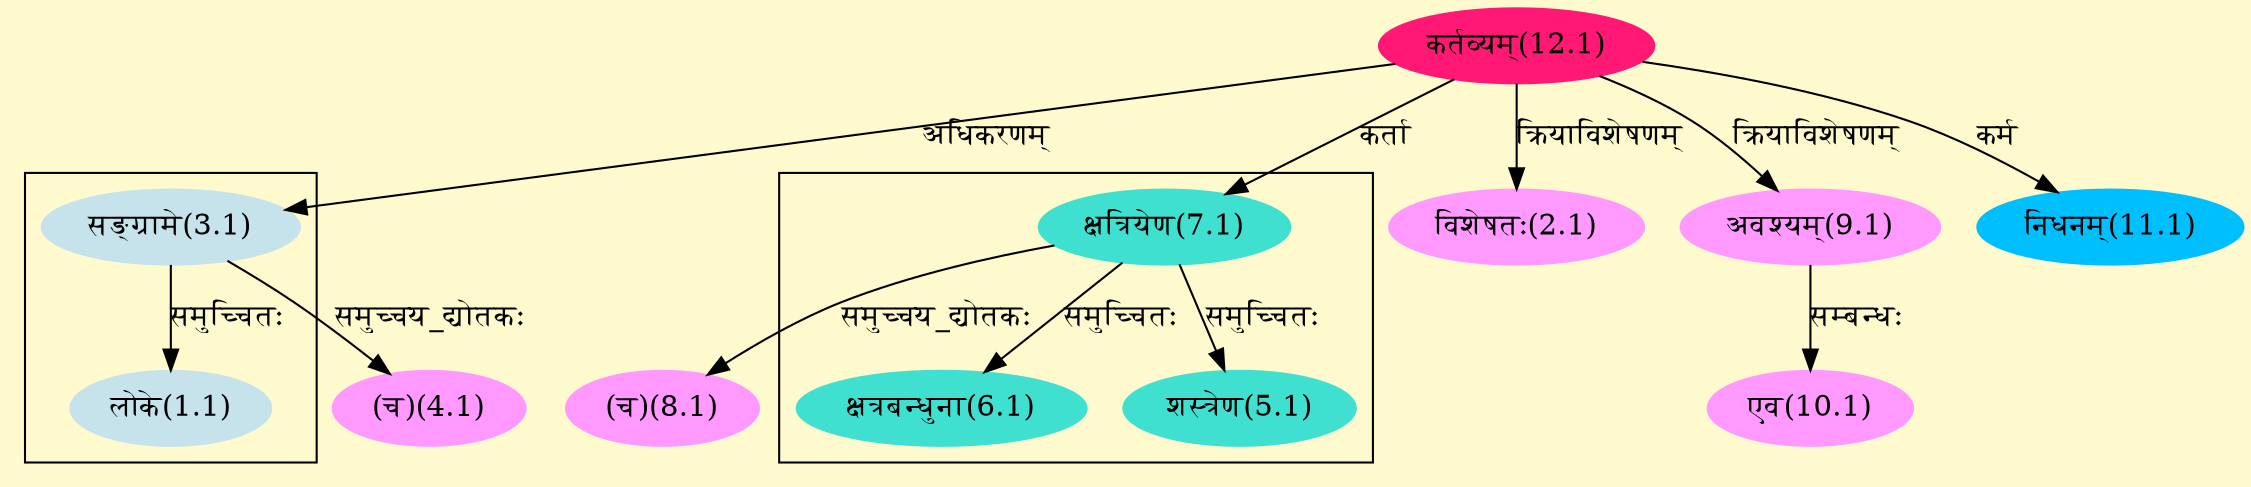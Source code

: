 digraph G{
rankdir=BT;
 compound=true;
 bgcolor="lemonchiffon1";

subgraph cluster_1{
Node1_1 [style=filled, color="#C6E2EB" label = "लोके(1.1)"]
Node3_1 [style=filled, color="#C6E2EB" label = "सङ्ग्रामे(3.1)"]

}

subgraph cluster_2{
Node5_1 [style=filled, color="#40E0D0" label = "शस्त्रेण(5.1)"]
Node7_1 [style=filled, color="#40E0D0" label = "क्षत्रियेण(7.1)"]
Node6_1 [style=filled, color="#40E0D0" label = "क्षत्रबन्धुना(6.1)"]

}
Node2_1 [style=filled, color="#FF99FF" label = "विशेषतः(2.1)"]
Node12_1 [style=filled, color="#FF1975" label = "कर्तव्यम्(12.1)"]
Node3_1 [style=filled, color="#C6E2EB" label = "सङ्ग्रामे(3.1)"]
Node4_1 [style=filled, color="#FF99FF" label = "(च)(4.1)"]
Node7_1 [style=filled, color="#40E0D0" label = "क्षत्रियेण(7.1)"]
Node8_1 [style=filled, color="#FF99FF" label = "(च)(8.1)"]
Node9_1 [style=filled, color="#FF99FF" label = "अवश्यम्(9.1)"]
Node10_1 [style=filled, color="#FF99FF" label = "एव(10.1)"]
Node11_1 [style=filled, color="#00BFFF" label = "निधनम्(11.1)"]
/* Start of Relations section */

Node1_1 -> Node3_1 [  label="समुच्चितः"  dir="back" ]
Node2_1 -> Node12_1 [  label="क्रियाविशेषणम्"  dir="back" ]
Node3_1 -> Node12_1 [  label="अधिकरणम्"  dir="back" ]
Node4_1 -> Node3_1 [  label="समुच्चय_द्योतकः"  dir="back" ]
Node5_1 -> Node7_1 [  label="समुच्चितः"  dir="back" ]
Node6_1 -> Node7_1 [  label="समुच्चितः"  dir="back" ]
Node7_1 -> Node12_1 [  label="कर्ता"  dir="back" ]
Node8_1 -> Node7_1 [  label="समुच्चय_द्योतकः"  dir="back" ]
Node9_1 -> Node12_1 [  label="क्रियाविशेषणम्"  dir="back" ]
Node10_1 -> Node9_1 [  label="सम्बन्धः"  dir="back" ]
Node11_1 -> Node12_1 [  label="कर्म"  dir="back" ]
}
